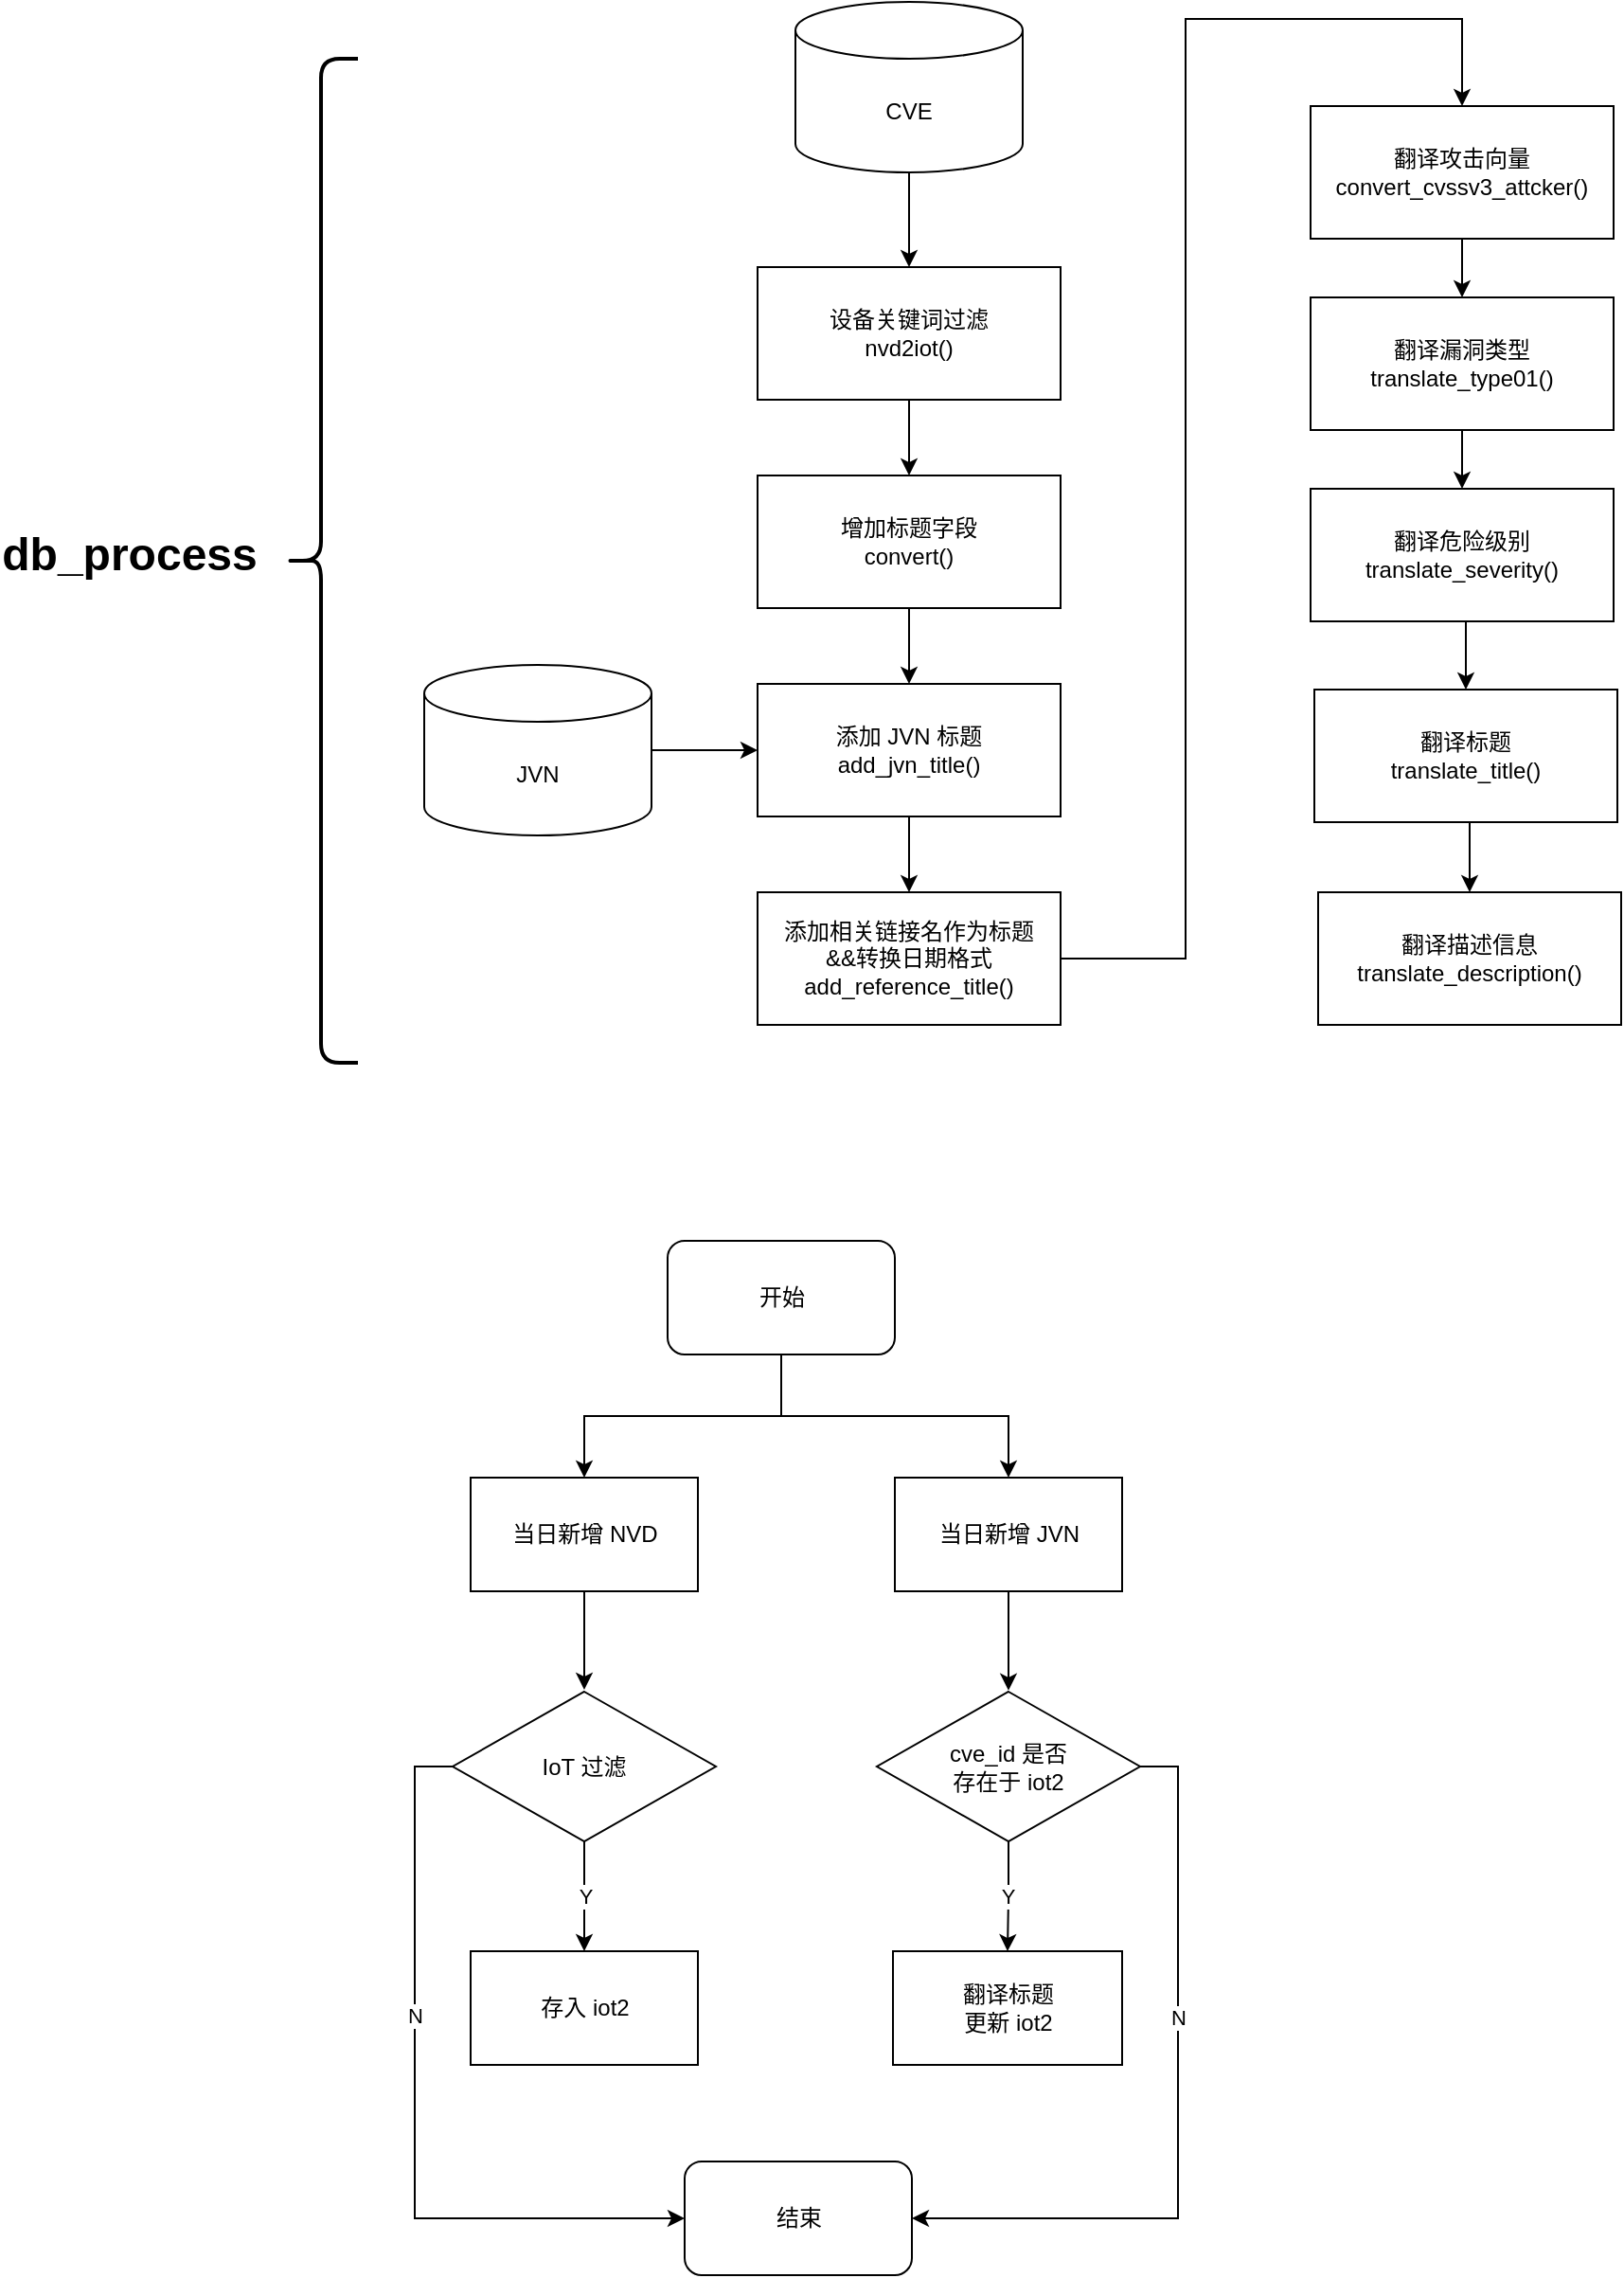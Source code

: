 <mxfile version="16.0.0" type="device"><diagram id="QyD8L9HxXDOXwud191h2" name="第 1 页"><mxGraphModel dx="1038" dy="641" grid="0" gridSize="10" guides="1" tooltips="1" connect="1" arrows="1" fold="1" page="1" pageScale="1" pageWidth="1654" pageHeight="2336" math="0" shadow="0"><root><mxCell id="0"/><mxCell id="1" parent="0"/><mxCell id="Rr1ZNrQR18v5CM8sobks-6" style="edgeStyle=orthogonalEdgeStyle;rounded=0;orthogonalLoop=1;jettySize=auto;html=1;exitX=0.5;exitY=1;exitDx=0;exitDy=0;entryX=0.5;entryY=0;entryDx=0;entryDy=0;" parent="1" source="Rr1ZNrQR18v5CM8sobks-2" target="Rr1ZNrQR18v5CM8sobks-5" edge="1"><mxGeometry relative="1" as="geometry"/></mxCell><mxCell id="Rr1ZNrQR18v5CM8sobks-2" value="设备关键词过滤&lt;br&gt;nvd2iot()" style="rounded=0;whiteSpace=wrap;html=1;" parent="1" vertex="1"><mxGeometry x="454" y="225" width="160" height="70" as="geometry"/></mxCell><mxCell id="Rr1ZNrQR18v5CM8sobks-13" style="edgeStyle=orthogonalEdgeStyle;rounded=0;orthogonalLoop=1;jettySize=auto;html=1;exitX=0.5;exitY=1;exitDx=0;exitDy=0;exitPerimeter=0;entryX=0.5;entryY=0;entryDx=0;entryDy=0;" parent="1" source="Rr1ZNrQR18v5CM8sobks-4" target="Rr1ZNrQR18v5CM8sobks-2" edge="1"><mxGeometry relative="1" as="geometry"/></mxCell><mxCell id="Rr1ZNrQR18v5CM8sobks-4" value="CVE" style="shape=cylinder3;whiteSpace=wrap;html=1;boundedLbl=1;backgroundOutline=1;size=15;" parent="1" vertex="1"><mxGeometry x="474" y="85" width="120" height="90" as="geometry"/></mxCell><mxCell id="Rr1ZNrQR18v5CM8sobks-8" style="edgeStyle=orthogonalEdgeStyle;rounded=0;orthogonalLoop=1;jettySize=auto;html=1;exitX=0.5;exitY=1;exitDx=0;exitDy=0;entryX=0.5;entryY=0;entryDx=0;entryDy=0;" parent="1" source="Rr1ZNrQR18v5CM8sobks-5" target="Rr1ZNrQR18v5CM8sobks-7" edge="1"><mxGeometry relative="1" as="geometry"/></mxCell><mxCell id="Rr1ZNrQR18v5CM8sobks-5" value="增加标题字段&lt;br&gt;convert()" style="rounded=0;whiteSpace=wrap;html=1;" parent="1" vertex="1"><mxGeometry x="454" y="335" width="160" height="70" as="geometry"/></mxCell><mxCell id="Rr1ZNrQR18v5CM8sobks-12" style="edgeStyle=orthogonalEdgeStyle;rounded=0;orthogonalLoop=1;jettySize=auto;html=1;exitX=0.5;exitY=1;exitDx=0;exitDy=0;entryX=0.5;entryY=0;entryDx=0;entryDy=0;" parent="1" source="Rr1ZNrQR18v5CM8sobks-7" target="Rr1ZNrQR18v5CM8sobks-9" edge="1"><mxGeometry relative="1" as="geometry"/></mxCell><mxCell id="Rr1ZNrQR18v5CM8sobks-7" value="添加 JVN 标题&lt;br&gt;add_jvn_title()" style="rounded=0;whiteSpace=wrap;html=1;" parent="1" vertex="1"><mxGeometry x="454" y="445" width="160" height="70" as="geometry"/></mxCell><mxCell id="Rr1ZNrQR18v5CM8sobks-28" style="edgeStyle=orthogonalEdgeStyle;rounded=0;orthogonalLoop=1;jettySize=auto;html=1;exitX=1;exitY=0.5;exitDx=0;exitDy=0;entryX=0.5;entryY=0;entryDx=0;entryDy=0;" parent="1" source="Rr1ZNrQR18v5CM8sobks-9" target="Rr1ZNrQR18v5CM8sobks-18" edge="1"><mxGeometry relative="1" as="geometry"><Array as="points"><mxPoint x="680" y="590"/><mxPoint x="680" y="94"/><mxPoint x="826" y="94"/></Array></mxGeometry></mxCell><mxCell id="Rr1ZNrQR18v5CM8sobks-9" value="添加相关链接名作为标题&lt;br&gt;&amp;amp;&amp;amp;转换日期格式&lt;br&gt;add_reference_title()" style="rounded=0;whiteSpace=wrap;html=1;" parent="1" vertex="1"><mxGeometry x="454" y="555" width="160" height="70" as="geometry"/></mxCell><mxCell id="Rr1ZNrQR18v5CM8sobks-15" style="edgeStyle=orthogonalEdgeStyle;rounded=0;orthogonalLoop=1;jettySize=auto;html=1;exitX=1;exitY=0.5;exitDx=0;exitDy=0;exitPerimeter=0;" parent="1" source="Rr1ZNrQR18v5CM8sobks-14" target="Rr1ZNrQR18v5CM8sobks-7" edge="1"><mxGeometry relative="1" as="geometry"/></mxCell><mxCell id="Rr1ZNrQR18v5CM8sobks-14" value="JVN" style="shape=cylinder3;whiteSpace=wrap;html=1;boundedLbl=1;backgroundOutline=1;size=15;" parent="1" vertex="1"><mxGeometry x="278" y="435" width="120" height="90" as="geometry"/></mxCell><mxCell id="Rr1ZNrQR18v5CM8sobks-17" value="db_process" style="text;strokeColor=none;fillColor=none;html=1;fontSize=24;fontStyle=1;verticalAlign=middle;align=center;" parent="1" vertex="1"><mxGeometry x="72" y="357" width="100" height="40" as="geometry"/></mxCell><mxCell id="Rr1ZNrQR18v5CM8sobks-24" style="edgeStyle=orthogonalEdgeStyle;rounded=0;orthogonalLoop=1;jettySize=auto;html=1;exitX=0.5;exitY=1;exitDx=0;exitDy=0;entryX=0.5;entryY=0;entryDx=0;entryDy=0;" parent="1" source="Rr1ZNrQR18v5CM8sobks-18" target="Rr1ZNrQR18v5CM8sobks-19" edge="1"><mxGeometry relative="1" as="geometry"/></mxCell><mxCell id="Rr1ZNrQR18v5CM8sobks-18" value="翻译攻击向量&lt;br&gt;convert_cvssv3_attcker()" style="rounded=0;whiteSpace=wrap;html=1;" parent="1" vertex="1"><mxGeometry x="746" y="140" width="160" height="70" as="geometry"/></mxCell><mxCell id="Rr1ZNrQR18v5CM8sobks-25" style="edgeStyle=orthogonalEdgeStyle;rounded=0;orthogonalLoop=1;jettySize=auto;html=1;exitX=0.5;exitY=1;exitDx=0;exitDy=0;entryX=0.5;entryY=0;entryDx=0;entryDy=0;" parent="1" source="Rr1ZNrQR18v5CM8sobks-19" target="Rr1ZNrQR18v5CM8sobks-20" edge="1"><mxGeometry relative="1" as="geometry"/></mxCell><mxCell id="Rr1ZNrQR18v5CM8sobks-19" value="翻译漏洞类型&lt;br&gt;translate_type01()" style="rounded=0;whiteSpace=wrap;html=1;" parent="1" vertex="1"><mxGeometry x="746" y="241" width="160" height="70" as="geometry"/></mxCell><mxCell id="Rr1ZNrQR18v5CM8sobks-26" style="edgeStyle=orthogonalEdgeStyle;rounded=0;orthogonalLoop=1;jettySize=auto;html=1;exitX=0.5;exitY=1;exitDx=0;exitDy=0;entryX=0.5;entryY=0;entryDx=0;entryDy=0;" parent="1" source="Rr1ZNrQR18v5CM8sobks-20" target="Rr1ZNrQR18v5CM8sobks-21" edge="1"><mxGeometry relative="1" as="geometry"/></mxCell><mxCell id="Rr1ZNrQR18v5CM8sobks-20" value="翻译危险级别&lt;br&gt;translate_severity()" style="rounded=0;whiteSpace=wrap;html=1;" parent="1" vertex="1"><mxGeometry x="746" y="342" width="160" height="70" as="geometry"/></mxCell><mxCell id="Rr1ZNrQR18v5CM8sobks-27" style="edgeStyle=orthogonalEdgeStyle;rounded=0;orthogonalLoop=1;jettySize=auto;html=1;exitX=0.5;exitY=1;exitDx=0;exitDy=0;entryX=0.5;entryY=0;entryDx=0;entryDy=0;" parent="1" source="Rr1ZNrQR18v5CM8sobks-21" target="Rr1ZNrQR18v5CM8sobks-22" edge="1"><mxGeometry relative="1" as="geometry"/></mxCell><mxCell id="Rr1ZNrQR18v5CM8sobks-21" value="翻译标题&lt;br&gt;translate_title()" style="rounded=0;whiteSpace=wrap;html=1;" parent="1" vertex="1"><mxGeometry x="748" y="448" width="160" height="70" as="geometry"/></mxCell><mxCell id="Rr1ZNrQR18v5CM8sobks-22" value="翻译描述信息&lt;br&gt;translate_description()" style="rounded=0;whiteSpace=wrap;html=1;" parent="1" vertex="1"><mxGeometry x="750" y="555" width="160" height="70" as="geometry"/></mxCell><mxCell id="Rr1ZNrQR18v5CM8sobks-29" value="" style="shape=curlyBracket;whiteSpace=wrap;html=1;rounded=1;strokeWidth=2;" parent="1" vertex="1"><mxGeometry x="204" y="115" width="39" height="530" as="geometry"/></mxCell><mxCell id="Rr1ZNrQR18v5CM8sobks-33" style="edgeStyle=orthogonalEdgeStyle;rounded=0;orthogonalLoop=1;jettySize=auto;html=1;exitX=0.5;exitY=1;exitDx=0;exitDy=0;entryX=0.5;entryY=0;entryDx=0;entryDy=0;" parent="1" source="Rr1ZNrQR18v5CM8sobks-30" edge="1"><mxGeometry relative="1" as="geometry"><mxPoint x="362.5" y="976" as="targetPoint"/></mxGeometry></mxCell><mxCell id="Rr1ZNrQR18v5CM8sobks-30" value="当日新增 NVD" style="rounded=0;whiteSpace=wrap;html=1;strokeWidth=1;" parent="1" vertex="1"><mxGeometry x="302.5" y="864" width="120" height="60" as="geometry"/></mxCell><mxCell id="Rr1ZNrQR18v5CM8sobks-39" style="edgeStyle=orthogonalEdgeStyle;rounded=0;orthogonalLoop=1;jettySize=auto;html=1;exitX=0.5;exitY=1;exitDx=0;exitDy=0;" parent="1" source="Rr1ZNrQR18v5CM8sobks-31" edge="1"><mxGeometry relative="1" as="geometry"><mxPoint x="586.5" y="976.4" as="targetPoint"/></mxGeometry></mxCell><mxCell id="Rr1ZNrQR18v5CM8sobks-31" value="当日新增 JVN" style="rounded=0;whiteSpace=wrap;html=1;strokeWidth=1;" parent="1" vertex="1"><mxGeometry x="526.5" y="864" width="120" height="60" as="geometry"/></mxCell><mxCell id="Rr1ZNrQR18v5CM8sobks-43" value="Y" style="edgeStyle=orthogonalEdgeStyle;rounded=0;orthogonalLoop=1;jettySize=auto;html=1;exitX=0.5;exitY=1;exitDx=0;exitDy=0;entryX=0.5;entryY=0;entryDx=0;entryDy=0;" parent="1" source="Rr1ZNrQR18v5CM8sobks-34" target="Rr1ZNrQR18v5CM8sobks-42" edge="1"><mxGeometry relative="1" as="geometry"/></mxCell><mxCell id="Rr1ZNrQR18v5CM8sobks-45" value="N" style="edgeStyle=orthogonalEdgeStyle;rounded=0;orthogonalLoop=1;jettySize=auto;html=1;exitX=0;exitY=0.5;exitDx=0;exitDy=0;entryX=0;entryY=0.5;entryDx=0;entryDy=0;" parent="1" source="Rr1ZNrQR18v5CM8sobks-34" target="Rr1ZNrQR18v5CM8sobks-44" edge="1"><mxGeometry x="-0.249" relative="1" as="geometry"><mxPoint y="1" as="offset"/></mxGeometry></mxCell><mxCell id="Rr1ZNrQR18v5CM8sobks-34" value="IoT 过滤" style="rhombus;whiteSpace=wrap;html=1;strokeWidth=1;" parent="1" vertex="1"><mxGeometry x="293" y="977" width="139" height="79" as="geometry"/></mxCell><mxCell id="Rr1ZNrQR18v5CM8sobks-36" style="edgeStyle=orthogonalEdgeStyle;rounded=0;orthogonalLoop=1;jettySize=auto;html=1;exitX=0.5;exitY=1;exitDx=0;exitDy=0;entryX=0.5;entryY=0;entryDx=0;entryDy=0;" parent="1" source="Rr1ZNrQR18v5CM8sobks-35" target="Rr1ZNrQR18v5CM8sobks-30" edge="1"><mxGeometry relative="1" as="geometry"/></mxCell><mxCell id="Rr1ZNrQR18v5CM8sobks-37" style="edgeStyle=orthogonalEdgeStyle;rounded=0;orthogonalLoop=1;jettySize=auto;html=1;exitX=0.5;exitY=1;exitDx=0;exitDy=0;entryX=0.5;entryY=0;entryDx=0;entryDy=0;" parent="1" source="Rr1ZNrQR18v5CM8sobks-35" target="Rr1ZNrQR18v5CM8sobks-31" edge="1"><mxGeometry relative="1" as="geometry"/></mxCell><mxCell id="Rr1ZNrQR18v5CM8sobks-35" value="开始" style="rounded=1;whiteSpace=wrap;html=1;strokeWidth=1;" parent="1" vertex="1"><mxGeometry x="406.5" y="739" width="120" height="60" as="geometry"/></mxCell><mxCell id="Rr1ZNrQR18v5CM8sobks-41" value="Y" style="edgeStyle=orthogonalEdgeStyle;rounded=0;orthogonalLoop=1;jettySize=auto;html=1;exitX=0.5;exitY=1;exitDx=0;exitDy=0;entryX=0.5;entryY=0;entryDx=0;entryDy=0;" parent="1" source="Rr1ZNrQR18v5CM8sobks-38" target="Rr1ZNrQR18v5CM8sobks-40" edge="1"><mxGeometry relative="1" as="geometry"/></mxCell><mxCell id="Rr1ZNrQR18v5CM8sobks-46" style="edgeStyle=orthogonalEdgeStyle;rounded=0;orthogonalLoop=1;jettySize=auto;html=1;exitX=1;exitY=0.5;exitDx=0;exitDy=0;entryX=1;entryY=0.5;entryDx=0;entryDy=0;" parent="1" source="Rr1ZNrQR18v5CM8sobks-38" target="Rr1ZNrQR18v5CM8sobks-44" edge="1"><mxGeometry relative="1" as="geometry"/></mxCell><mxCell id="Rr1ZNrQR18v5CM8sobks-47" value="N" style="edgeLabel;html=1;align=center;verticalAlign=middle;resizable=0;points=[];" parent="Rr1ZNrQR18v5CM8sobks-46" vertex="1" connectable="0"><mxGeometry x="-0.128" relative="1" as="geometry"><mxPoint y="-22" as="offset"/></mxGeometry></mxCell><mxCell id="Rr1ZNrQR18v5CM8sobks-38" value="cve_id 是否&lt;br&gt;存在于 iot2" style="rhombus;whiteSpace=wrap;html=1;strokeWidth=1;" parent="1" vertex="1"><mxGeometry x="517" y="977" width="139" height="79" as="geometry"/></mxCell><mxCell id="Rr1ZNrQR18v5CM8sobks-40" value="翻译标题&lt;br&gt;更新 iot2" style="rounded=0;whiteSpace=wrap;html=1;strokeWidth=1;" parent="1" vertex="1"><mxGeometry x="525.5" y="1114" width="121" height="60" as="geometry"/></mxCell><mxCell id="Rr1ZNrQR18v5CM8sobks-42" value="存入 iot2" style="rounded=0;whiteSpace=wrap;html=1;strokeWidth=1;" parent="1" vertex="1"><mxGeometry x="302.5" y="1114" width="120" height="60" as="geometry"/></mxCell><mxCell id="Rr1ZNrQR18v5CM8sobks-44" value="结束" style="rounded=1;whiteSpace=wrap;html=1;strokeWidth=1;" parent="1" vertex="1"><mxGeometry x="415.5" y="1225" width="120" height="60" as="geometry"/></mxCell></root></mxGraphModel></diagram></mxfile>